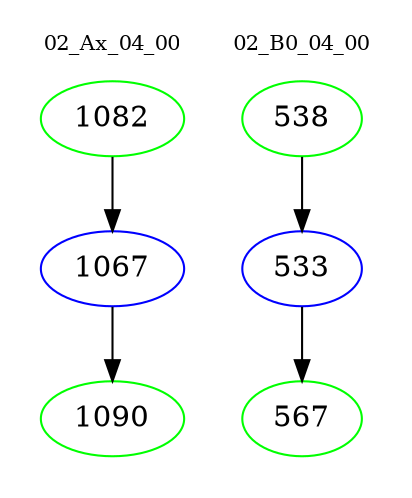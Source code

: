 digraph{
subgraph cluster_0 {
color = white
label = "02_Ax_04_00";
fontsize=10;
T0_1082 [label="1082", color="green"]
T0_1082 -> T0_1067 [color="black"]
T0_1067 [label="1067", color="blue"]
T0_1067 -> T0_1090 [color="black"]
T0_1090 [label="1090", color="green"]
}
subgraph cluster_1 {
color = white
label = "02_B0_04_00";
fontsize=10;
T1_538 [label="538", color="green"]
T1_538 -> T1_533 [color="black"]
T1_533 [label="533", color="blue"]
T1_533 -> T1_567 [color="black"]
T1_567 [label="567", color="green"]
}
}
